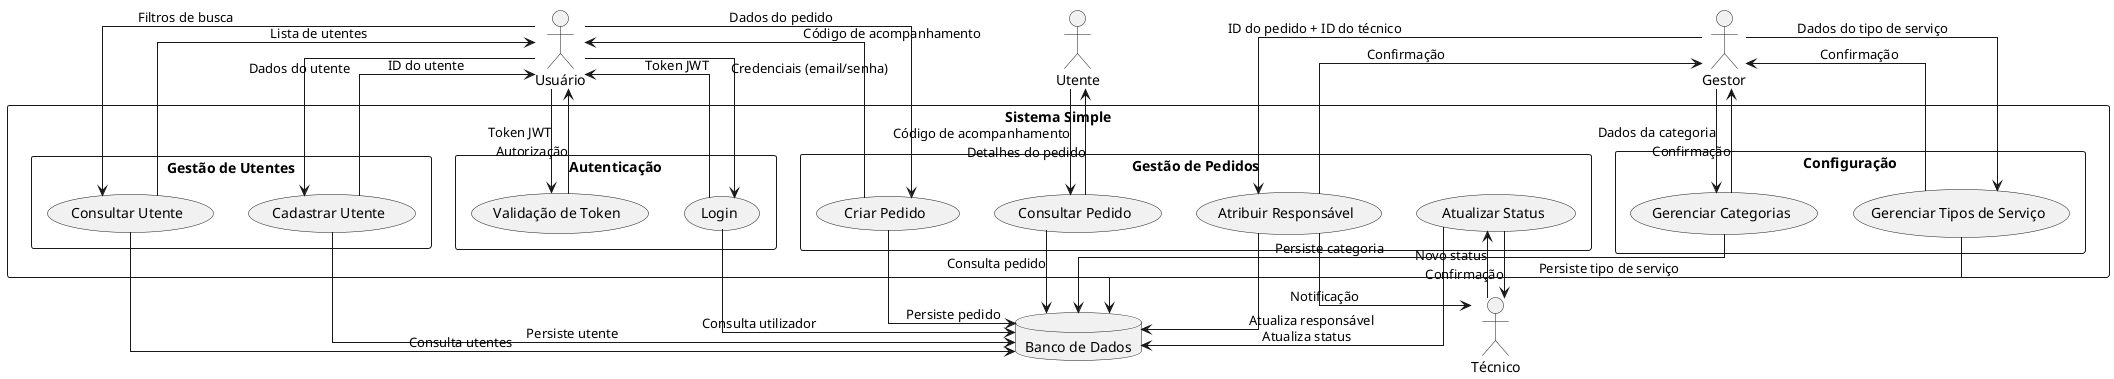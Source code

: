 @startuml Fluxo de Dados do Sistema Simple
skinparam linetype ortho

actor "Usuário" as user
actor "Utente" as citizen
actor "Técnico" as tech
actor "Gestor" as manager

rectangle "Sistema Simple" {
  rectangle "Autenticação" as auth {
    (Login) as login
    (Validação de Token) as validate
  }
  
  rectangle "Gestão de Pedidos" as orders {
    (Criar Pedido) as createOrder
    (Consultar Pedido) as queryOrder
    (Atualizar Status) as updateStatus
    (Atribuir Responsável) as assignTech
  }
  
  rectangle "Gestão de Utentes" as citizens {
    (Cadastrar Utente) as registerCitizen
    (Consultar Utente) as queryCitizen
  }
  
  rectangle "Configuração" as config {
    (Gerenciar Tipos de Serviço) as manageServiceTypes
    (Gerenciar Categorias) as manageCategories
  }
}

database "Banco de Dados" as db

' Fluxos de Autenticação
user --> login : Credenciais (email/senha)
login --> db : Consulta utilizador
login --> user : Token JWT

' Fluxos de Pedidos
user --> validate : Token JWT
validate --> user : Autorização
user --> createOrder : Dados do pedido
createOrder --> db : Persiste pedido
createOrder --> user : Código de acompanhamento

citizen --> queryOrder : Código de acompanhamento
queryOrder --> db : Consulta pedido
queryOrder --> citizen : Detalhes do pedido

tech --> updateStatus : Novo status
updateStatus --> db : Atualiza status
updateStatus --> tech : Confirmação

manager --> assignTech : ID do pedido + ID do técnico
assignTech --> db : Atualiza responsável
assignTech --> tech : Notificação
assignTech --> manager : Confirmação

' Fluxos de Utentes
user --> registerCitizen : Dados do utente
registerCitizen --> db : Persiste utente
registerCitizen --> user : ID do utente

user --> queryCitizen : Filtros de busca
queryCitizen --> db : Consulta utentes
queryCitizen --> user : Lista de utentes

' Fluxos de Configuração
manager --> manageServiceTypes : Dados do tipo de serviço
manageServiceTypes --> db : Persiste tipo de serviço
manageServiceTypes --> manager : Confirmação

manager --> manageCategories : Dados da categoria
manageCategories --> db : Persiste categoria
manageCategories --> manager : Confirmação

@enduml